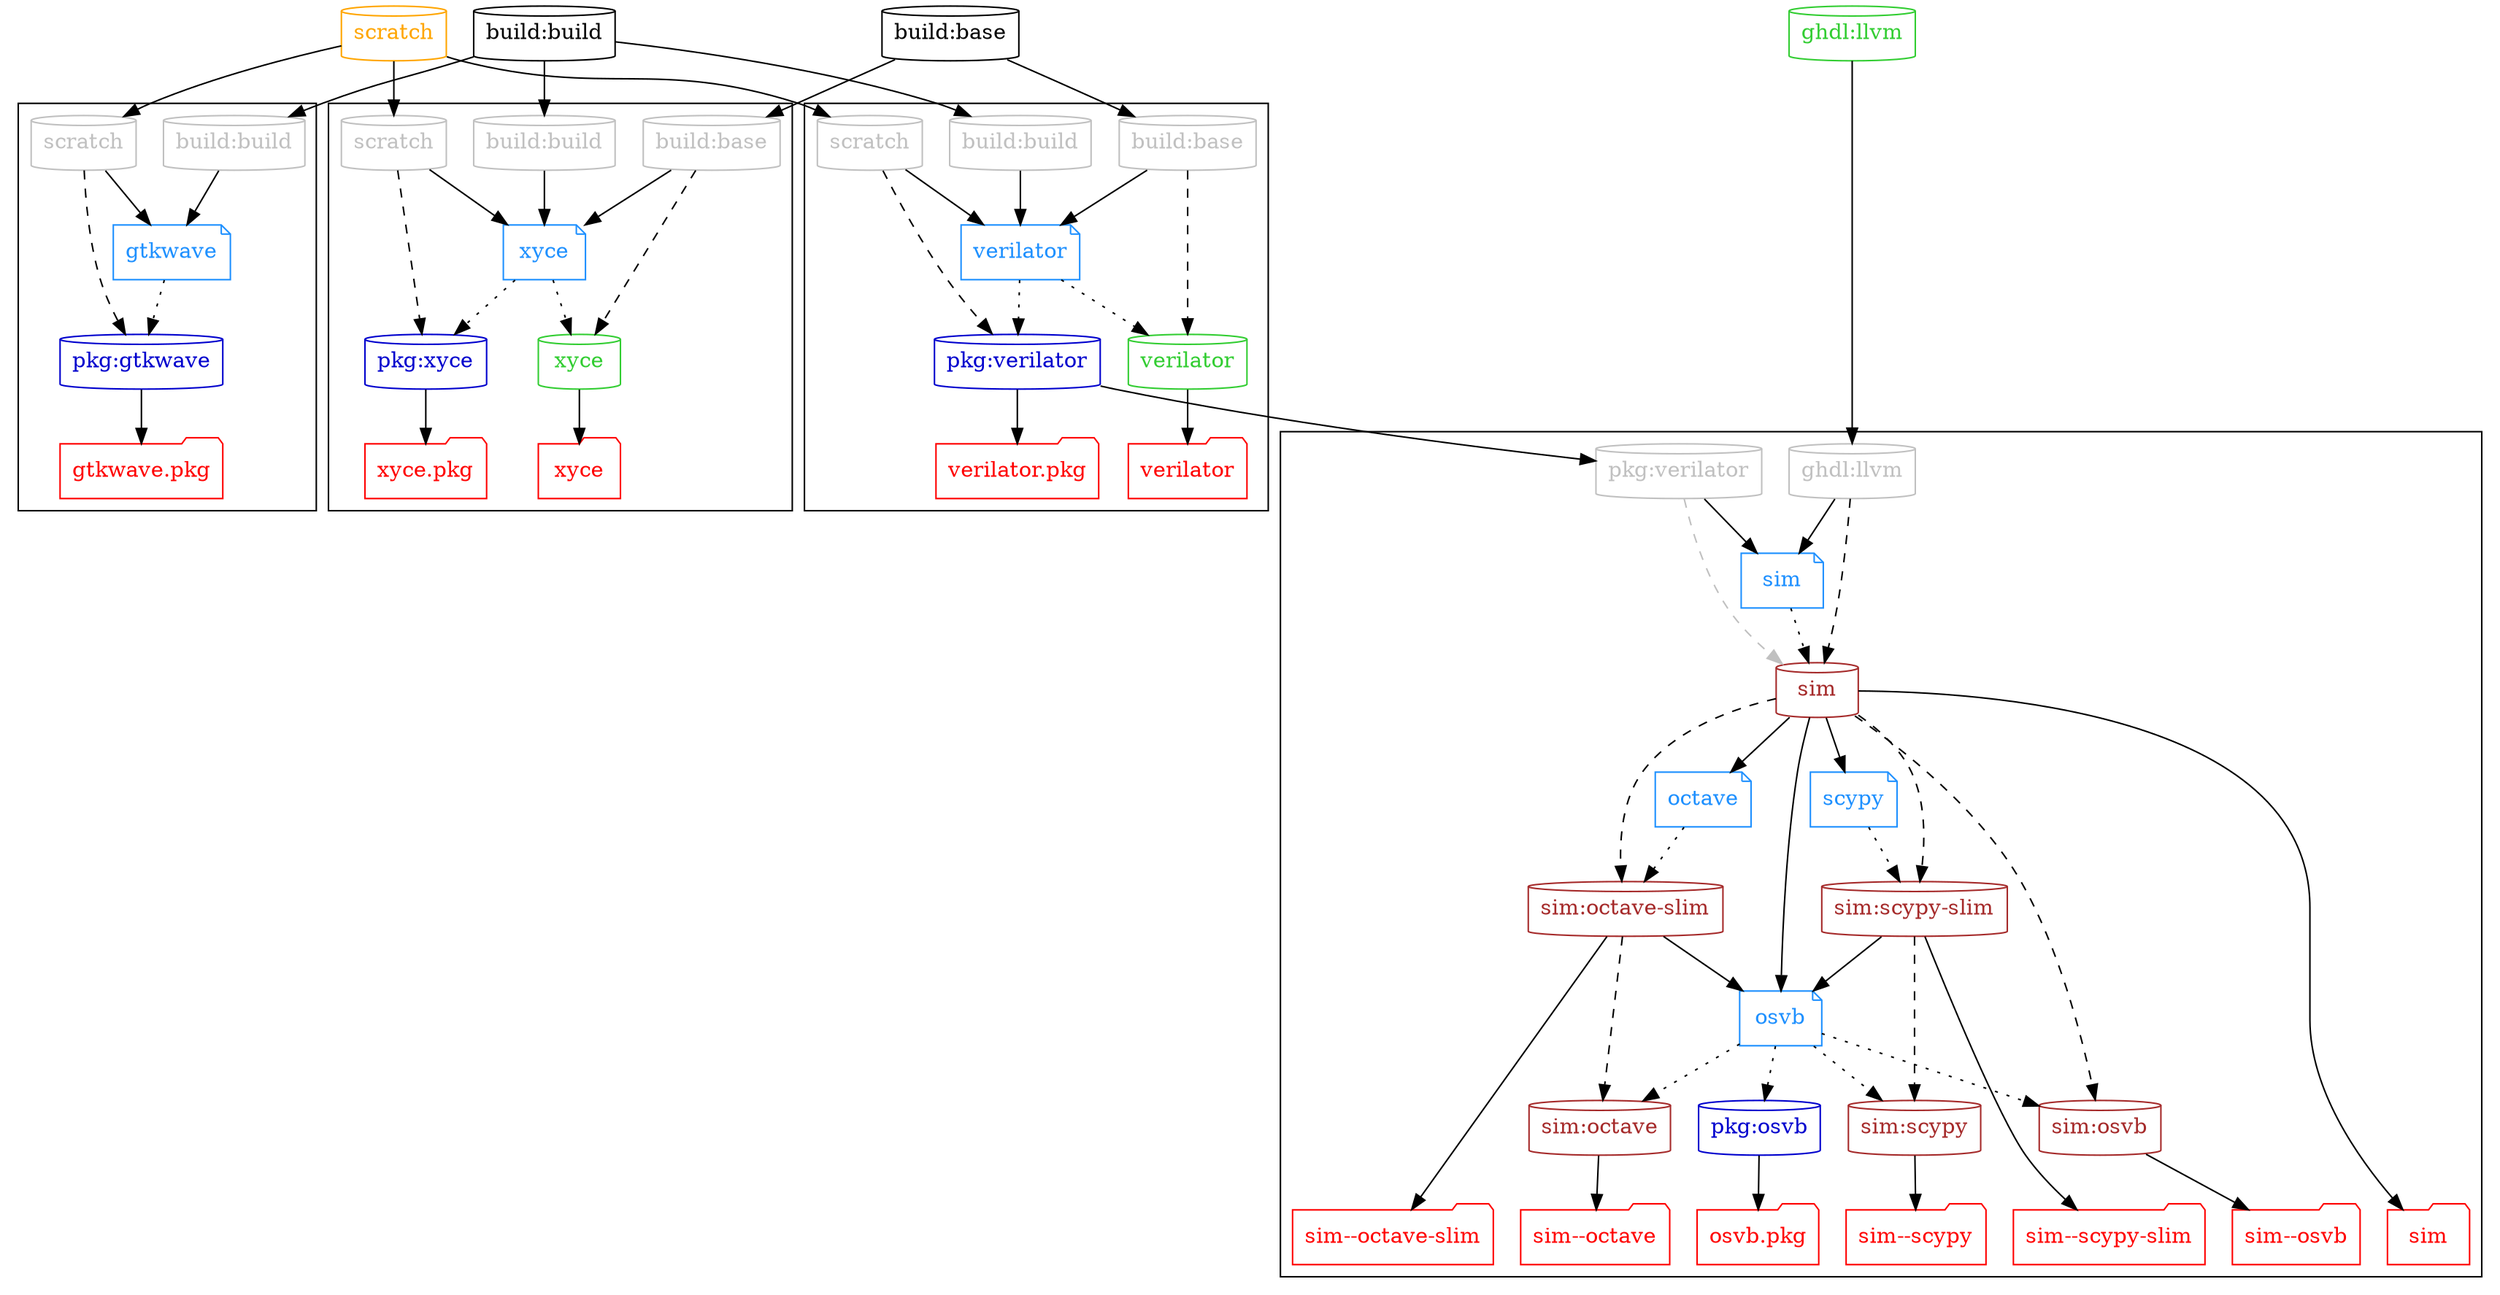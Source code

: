# Authors:
#   Unai Martinez-Corral
#
# Copyright 2019-2021 Unai Martinez-Corral <unai.martinezcorral@ehu.eus>
#
# Licensed under the Apache License, Version 2.0 (the "License");
# you may not use this file except in compliance with the License.
# You may obtain a copy of the License at
#
#     http://www.apache.org/licenses/LICENSE-2.0
#
# Unless required by applicable law or agreed to in writing, software
# distributed under the License is distributed on an "AS IS" BASIS,
# WITHOUT WARRANTIES OR CONDITIONS OF ANY KIND, either express or implied.
# See the License for the specific language governing permissions and
# limitations under the License.
#
# SPDX-License-Identifier: Apache-2.0

digraph G {

  #splines=polyline; #curved
  newrank=true;

  # Dockerfiles

  { node [shape=note, color=dodgerblue, fontcolor=dodgerblue]
    d_gtkwave   [label="gtkwave"];
    d_verilator [label="verilator"];
    d_sim       [label="sim"];
    d_octave    [label="octave"];
    d_scypy     [label="scypy"];
    d_osvb      [label="osvb"];
    d_xyce      [label="xyce"];
  }

  # Images

  { node [shape=cylinder]
    "build:build"
    "build:base"
    { node [color=limegreen, fontcolor=limegreen]
      "verilator"
      "ghdl:llvm"
      "xyce"
    }
    { node [color=mediumblue, fontcolor=mediumblue]
      "pkg:gtkwave"
      "pkg:verilator"
      "pkg:osvb"
      "pkg:xyce"
    }
    { node [color=brown, fontcolor=brown]
      "sim"
      "sim:scypy-slim"
      "sim:scypy"
      "sim:octave-slim"
      "sim:octave"
      "sim:osvb"
    }
  }

  # External images

  { node [shape=cylinder, color=orange, fontcolor=orange]
    "scratch"
  }

  { rank=same
    "build:build"
    "build:base"
    "scratch"
    "ghdl:llvm"
  }

  # Workflows

  subgraph cluster_gtkwave {
    { rank=same
      node [shape=cylinder, color=grey, fontcolor=grey]
      "p_gtkwave_build:build" [label="build:build"]
      "p_gtkwave_scratch" [label="scratch"]
    }

    d_gtkwave -> "pkg:gtkwave" [style=dotted];

    "t_pkg:gtkwave" [shape=folder, color=red, fontcolor=red, label="gtkwave.pkg"];

    "pkg:gtkwave" -> "t_pkg:gtkwave";
  }

  subgraph cluster_verilator {
    { rank=same
      node [shape=cylinder, color=grey, fontcolor=grey]
      "p_verilator_build:build" [label="build:build"]
      "p_verilator_build:base" [label="build:base"]
      "p_verilator_scratch" [label="scratch"]
    }

    d_verilator -> {
      "verilator"
      "pkg:verilator"
    } [style=dotted];

    {
      node [shape=folder, color=red, fontcolor=red]
      "t_verilator" [label="verilator"];
      "t_pkg:verilator" [label="verilator.pkg"];
    }

    "verilator" -> "t_verilator";
    "pkg:verilator" -> "t_pkg:verilator";
  }

  subgraph cluster_sim {
    { rank=same
      node [shape=cylinder, color=grey, fontcolor=grey]
      "p_sim_ghdl:llvm" [label="ghdl:llvm"]
      "p_sim_pkg:verilator" [label="pkg:verilator"]
    }

    d_sim -> "sim" [style=dotted];

    "sim" -> {
      d_osvb;
      d_scypy;
      d_octave
    };

    d_osvb -> {
      "pkg:osvb"
      "sim:osvb"
      "sim:scypy"
      "sim:octave"
    } [style=dotted];

    {
      "sim:scypy-slim"
      "sim:octave-slim"
    } -> d_osvb;

    d_scypy -> "sim:scypy-slim" [style=dotted];
    d_octave -> "sim:octave-slim" [style=dotted];

    { rank=same
      node [shape=folder, color=red, fontcolor=red]
      "t_sim"             [label="sim"];
      "t_pkg:osvb"        [label="osvb.pkg"];
      "t_sim:osvb"        [label="sim--osvb"];
      "t_sim:scypy-slim"  [label="sim--scypy-slim"];
      "t_sim:scypy"       [label="sim--scypy"];
      "t_sim:octave-slim" [label="sim--octave-slim"];
      "t_sim:octave"      [label="sim--octave"];
    }

    "sim" -> "t_sim";
    "pkg:osvb" -> "t_pkg:osvb";
    "sim:osvb" -> "t_sim:osvb";
    "sim:scypy-slim" -> "t_sim:scypy-slim";
    "sim:scypy" -> "t_sim:scypy";
    "sim:octave-slim" -> "t_sim:octave-slim";
    "sim:octave" -> "t_sim:octave";
  }

  subgraph cluster_xyce {
    { rank=same
      node [shape=cylinder, color=grey, fontcolor=grey]
      "p_xyce_build:build" [label="build:build"]
      "p_xyce_build:base" [label="build:base"]
      "p_xyce_scratch" [label="scratch"]
    }

    d_xyce -> {
      "xyce"
      "pkg:xyce"
    } [style=dotted];

    {
      node [shape=folder, color=red, fontcolor=red]
      "t_xyce" [label="xyce"];
      "t_pkg:xyce" [label="xyce.pkg"];
    }

    "xyce" -> "t_xyce";
    "pkg:xyce" -> "t_pkg:xyce";
  }

  # Dockerfile dependencies

  "build:build" -> "p_gtkwave_build:build" -> d_gtkwave;
  "scratch" -> "p_gtkwave_scratch" -> d_gtkwave;

  "build:build" -> "p_verilator_build:build" -> d_verilator;
  "build:base" -> "p_verilator_build:base" -> d_verilator;
  "scratch" -> "p_verilator_scratch" -> d_verilator;

  "build:build" -> "p_xyce_build:build" -> d_xyce;
  "build:base" -> "p_xyce_build:base" -> d_xyce;
  "scratch" -> "p_xyce_scratch" -> d_xyce;

  "ghdl:llvm" -> "p_sim_ghdl:llvm" -> d_sim;
  "pkg:verilator" -> "p_sim_pkg:verilator" -> d_sim;

  # Image dependencies

  { edge [style=dashed]
    "p_gtkwave_scratch" -> "pkg:gtkwave";

    "p_verilator_build:base" -> "verilator";
    "p_verilator_scratch" -> "pkg:verilator";

    "p_xyce_build:base" -> "xyce";
    "p_xyce_scratch" -> "pkg:xyce";

    "p_sim_ghdl:llvm" -> "sim" -> {
      "sim:osvb"
      "sim:scypy-slim"
      "sim:octave-slim"
    };

    "sim:scypy-slim" -> "sim:scypy";
    "sim:octave-slim" -> "sim:octave";
  }

  { edge [style=dashed, color=grey]
    "p_sim_pkg:verilator" -> "sim";
  }

}

